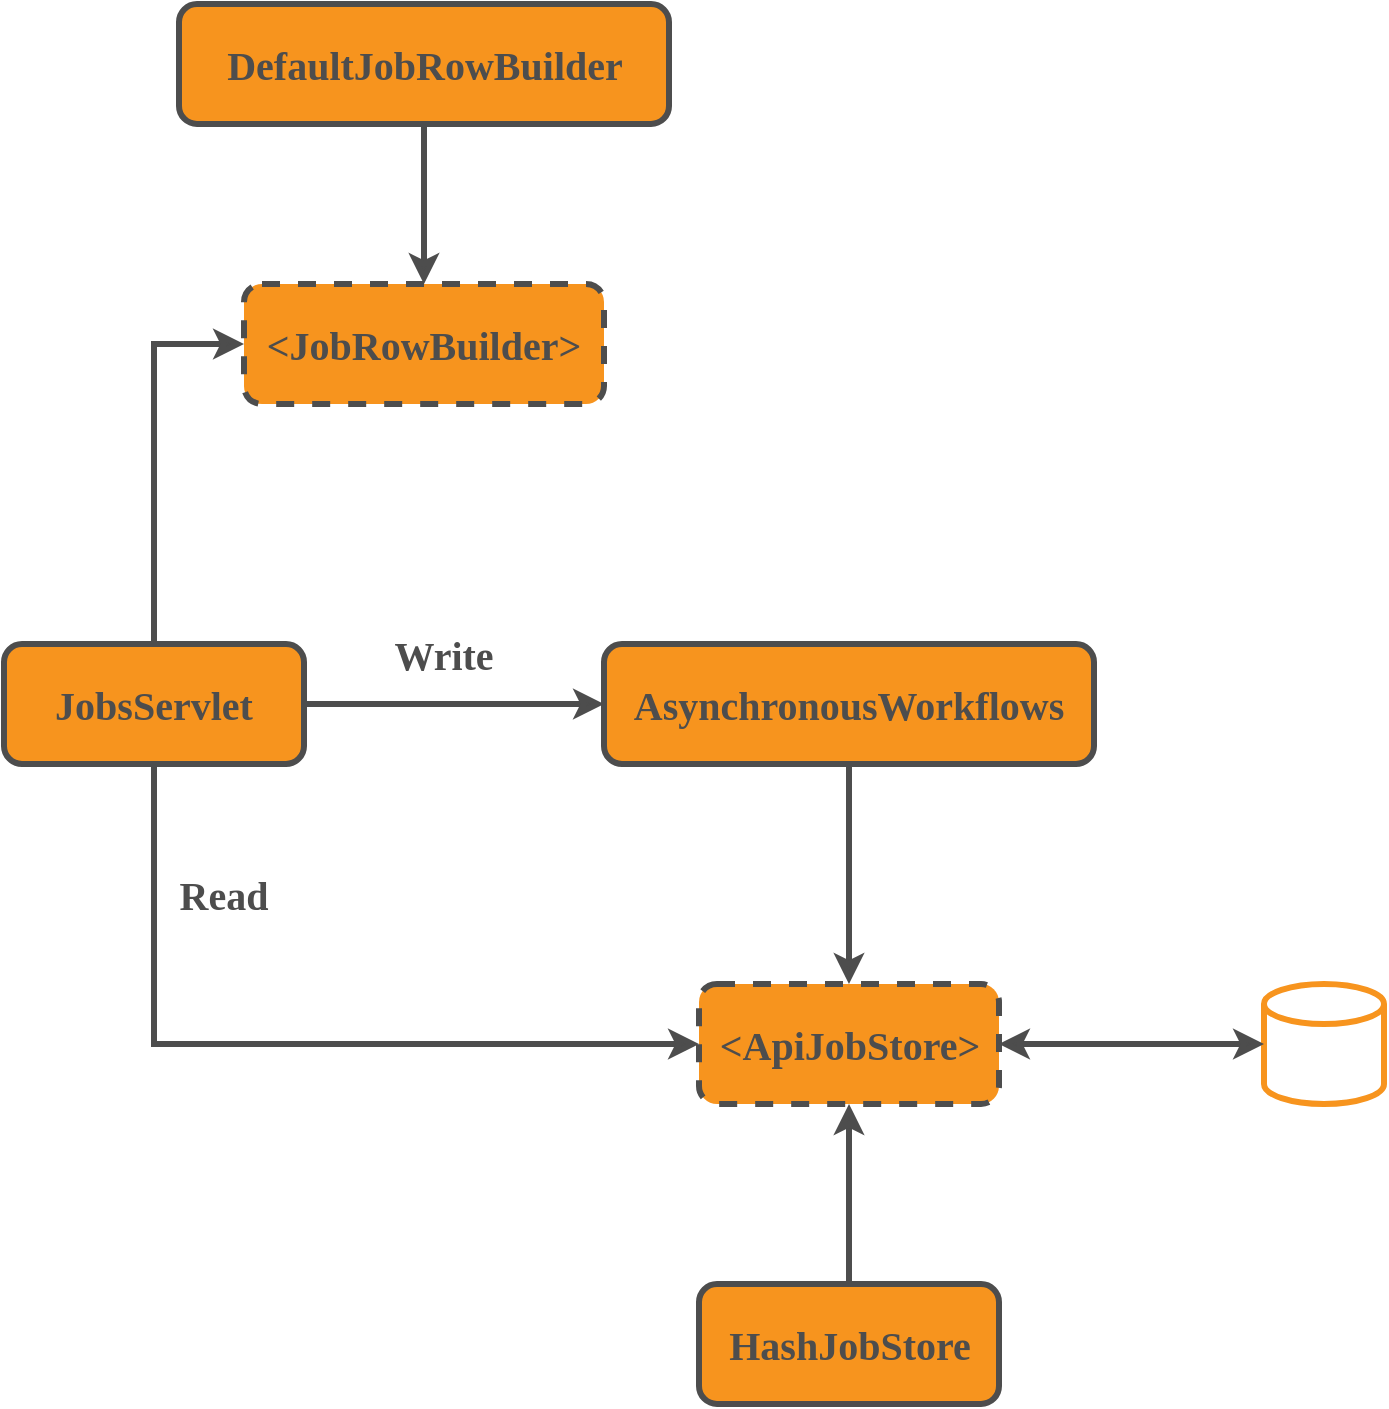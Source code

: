 <mxfile version="22.1.11" type="device">
  <diagram id="l_BFlXXiCmPDfg8eQhg1" name="Page-1">
    <mxGraphModel dx="2074" dy="1146" grid="1" gridSize="10" guides="1" tooltips="1" connect="1" arrows="1" fold="1" page="1" pageScale="1" pageWidth="850" pageHeight="1100" math="0" shadow="0">
      <root>
        <mxCell id="0" />
        <mxCell id="1" parent="0" />
        <mxCell id="SsBWXNO1d3DeZZzSij6A-2" style="edgeStyle=orthogonalEdgeStyle;rounded=0;orthogonalLoop=1;jettySize=auto;html=1;exitX=0.5;exitY=0;exitDx=0;exitDy=0;entryX=0;entryY=0.5;entryDx=0;entryDy=0;strokeColor=#4D4D4D;strokeWidth=3;" edge="1" parent="1" source="yDbxnX0c58dIjQDIQSqU-1" target="SsBWXNO1d3DeZZzSij6A-1">
          <mxGeometry relative="1" as="geometry" />
        </mxCell>
        <mxCell id="SsBWXNO1d3DeZZzSij6A-6" style="edgeStyle=orthogonalEdgeStyle;rounded=0;orthogonalLoop=1;jettySize=auto;html=1;exitX=1;exitY=0.5;exitDx=0;exitDy=0;entryX=0;entryY=0.5;entryDx=0;entryDy=0;strokeColor=#4D4D4D;strokeWidth=3;" edge="1" parent="1" source="yDbxnX0c58dIjQDIQSqU-1" target="SsBWXNO1d3DeZZzSij6A-5">
          <mxGeometry relative="1" as="geometry" />
        </mxCell>
        <mxCell id="SsBWXNO1d3DeZZzSij6A-12" style="edgeStyle=orthogonalEdgeStyle;rounded=0;orthogonalLoop=1;jettySize=auto;html=1;exitX=0.5;exitY=1;exitDx=0;exitDy=0;entryX=0;entryY=0.5;entryDx=0;entryDy=0;strokeWidth=3;strokeColor=#4D4D4D;" edge="1" parent="1" source="yDbxnX0c58dIjQDIQSqU-1" target="yDbxnX0c58dIjQDIQSqU-2">
          <mxGeometry relative="1" as="geometry" />
        </mxCell>
        <mxCell id="yDbxnX0c58dIjQDIQSqU-1" value="&lt;font color=&quot;#4d4d4d&quot; style=&quot;font-size: 20px;&quot; face=&quot;Ubuntu&quot;&gt;&lt;b&gt;JobsServlet&lt;/b&gt;&lt;/font&gt;" style="rounded=1;whiteSpace=wrap;html=1;strokeColor=#4D4D4D;strokeWidth=3;fillColor=#F7941E;" parent="1" vertex="1">
          <mxGeometry x="120" y="430" width="150" height="60" as="geometry" />
        </mxCell>
        <mxCell id="yDbxnX0c58dIjQDIQSqU-2" value="&lt;font color=&quot;#4d4d4d&quot; style=&quot;font-size: 20px;&quot; face=&quot;Ubuntu&quot;&gt;&lt;b&gt;&amp;lt;ApiJobStore&amp;gt;&lt;/b&gt;&lt;/font&gt;" style="rounded=1;whiteSpace=wrap;html=1;strokeColor=#4D4D4D;strokeWidth=3;fillColor=#F7941E;dashed=1;" parent="1" vertex="1">
          <mxGeometry x="467.5" y="600" width="150" height="60" as="geometry" />
        </mxCell>
        <mxCell id="yDbxnX0c58dIjQDIQSqU-4" style="edgeStyle=orthogonalEdgeStyle;rounded=0;orthogonalLoop=1;jettySize=auto;html=1;entryX=0.5;entryY=1;entryDx=0;entryDy=0;strokeWidth=3;strokeColor=#4D4D4D;" parent="1" source="yDbxnX0c58dIjQDIQSqU-3" target="yDbxnX0c58dIjQDIQSqU-2" edge="1">
          <mxGeometry relative="1" as="geometry" />
        </mxCell>
        <mxCell id="yDbxnX0c58dIjQDIQSqU-3" value="&lt;font color=&quot;#4d4d4d&quot; style=&quot;font-size: 20px;&quot; face=&quot;Ubuntu&quot;&gt;&lt;b&gt;HashJobStore&lt;/b&gt;&lt;/font&gt;" style="rounded=1;whiteSpace=wrap;html=1;strokeColor=#4D4D4D;strokeWidth=3;fillColor=#F7941E;" parent="1" vertex="1">
          <mxGeometry x="467.5" y="750" width="150" height="60" as="geometry" />
        </mxCell>
        <mxCell id="SsBWXNO1d3DeZZzSij6A-1" value="&lt;font face=&quot;Ubuntu&quot; color=&quot;#4d4d4d&quot;&gt;&lt;span style=&quot;font-size: 20px;&quot;&gt;&lt;b&gt;&amp;lt;JobRowBuilder&amp;gt;&lt;/b&gt;&lt;/span&gt;&lt;/font&gt;" style="rounded=1;whiteSpace=wrap;html=1;strokeColor=#4D4D4D;strokeWidth=3;fillColor=#F7941E;dashed=1;" vertex="1" parent="1">
          <mxGeometry x="240" y="250" width="180" height="60" as="geometry" />
        </mxCell>
        <mxCell id="SsBWXNO1d3DeZZzSij6A-4" style="edgeStyle=orthogonalEdgeStyle;rounded=0;orthogonalLoop=1;jettySize=auto;html=1;exitX=0.5;exitY=1;exitDx=0;exitDy=0;strokeWidth=3;strokeColor=#4D4D4D;" edge="1" parent="1" source="SsBWXNO1d3DeZZzSij6A-3" target="SsBWXNO1d3DeZZzSij6A-1">
          <mxGeometry relative="1" as="geometry" />
        </mxCell>
        <mxCell id="SsBWXNO1d3DeZZzSij6A-3" value="&lt;font color=&quot;#4d4d4d&quot; style=&quot;font-size: 20px;&quot; face=&quot;Ubuntu&quot;&gt;&lt;b&gt;DefaultJobRowBuilder&lt;/b&gt;&lt;/font&gt;" style="rounded=1;whiteSpace=wrap;html=1;strokeColor=#4D4D4D;strokeWidth=3;fillColor=#F7941E;" vertex="1" parent="1">
          <mxGeometry x="207.5" y="110" width="245" height="60" as="geometry" />
        </mxCell>
        <mxCell id="SsBWXNO1d3DeZZzSij6A-7" style="edgeStyle=orthogonalEdgeStyle;rounded=0;orthogonalLoop=1;jettySize=auto;html=1;exitX=0.5;exitY=1;exitDx=0;exitDy=0;entryX=0.5;entryY=0;entryDx=0;entryDy=0;strokeWidth=3;strokeColor=#4D4D4D;" edge="1" parent="1" source="SsBWXNO1d3DeZZzSij6A-5" target="yDbxnX0c58dIjQDIQSqU-2">
          <mxGeometry relative="1" as="geometry" />
        </mxCell>
        <mxCell id="SsBWXNO1d3DeZZzSij6A-5" value="&lt;font size=&quot;1&quot; face=&quot;Ubuntu&quot; color=&quot;#4d4d4d&quot;&gt;&lt;b style=&quot;font-size: 20px;&quot;&gt;AsynchronousWorkflows&lt;/b&gt;&lt;/font&gt;" style="rounded=1;whiteSpace=wrap;html=1;strokeColor=#4D4D4D;strokeWidth=3;fillColor=#F7941E;" vertex="1" parent="1">
          <mxGeometry x="420" y="430" width="245" height="60" as="geometry" />
        </mxCell>
        <mxCell id="SsBWXNO1d3DeZZzSij6A-8" value="" style="strokeWidth=3;html=1;shape=mxgraph.flowchart.database;whiteSpace=wrap;strokeColor=#F7941E;" vertex="1" parent="1">
          <mxGeometry x="750" y="600" width="60" height="60" as="geometry" />
        </mxCell>
        <mxCell id="SsBWXNO1d3DeZZzSij6A-9" style="edgeStyle=orthogonalEdgeStyle;rounded=0;orthogonalLoop=1;jettySize=auto;html=1;exitX=1;exitY=0.5;exitDx=0;exitDy=0;entryX=0;entryY=0.5;entryDx=0;entryDy=0;entryPerimeter=0;strokeColor=#4D4D4D;startArrow=classic;startFill=1;strokeWidth=3;" edge="1" parent="1" source="yDbxnX0c58dIjQDIQSqU-2" target="SsBWXNO1d3DeZZzSij6A-8">
          <mxGeometry relative="1" as="geometry" />
        </mxCell>
        <mxCell id="SsBWXNO1d3DeZZzSij6A-13" value="&lt;font color=&quot;#4d4d4d&quot; style=&quot;font-size: 20px;&quot; face=&quot;Ubuntu&quot;&gt;&lt;b&gt;Write&lt;/b&gt;&lt;/font&gt;" style="text;html=1;strokeColor=none;fillColor=none;align=center;verticalAlign=middle;whiteSpace=wrap;rounded=0;" vertex="1" parent="1">
          <mxGeometry x="310" y="420" width="60" height="30" as="geometry" />
        </mxCell>
        <mxCell id="SsBWXNO1d3DeZZzSij6A-14" value="&lt;font color=&quot;#4d4d4d&quot; style=&quot;font-size: 20px;&quot; face=&quot;Ubuntu&quot;&gt;&lt;b&gt;Read&lt;/b&gt;&lt;/font&gt;" style="text;html=1;strokeColor=none;fillColor=none;align=center;verticalAlign=middle;whiteSpace=wrap;rounded=0;" vertex="1" parent="1">
          <mxGeometry x="200" y="540" width="60" height="30" as="geometry" />
        </mxCell>
      </root>
    </mxGraphModel>
  </diagram>
</mxfile>
